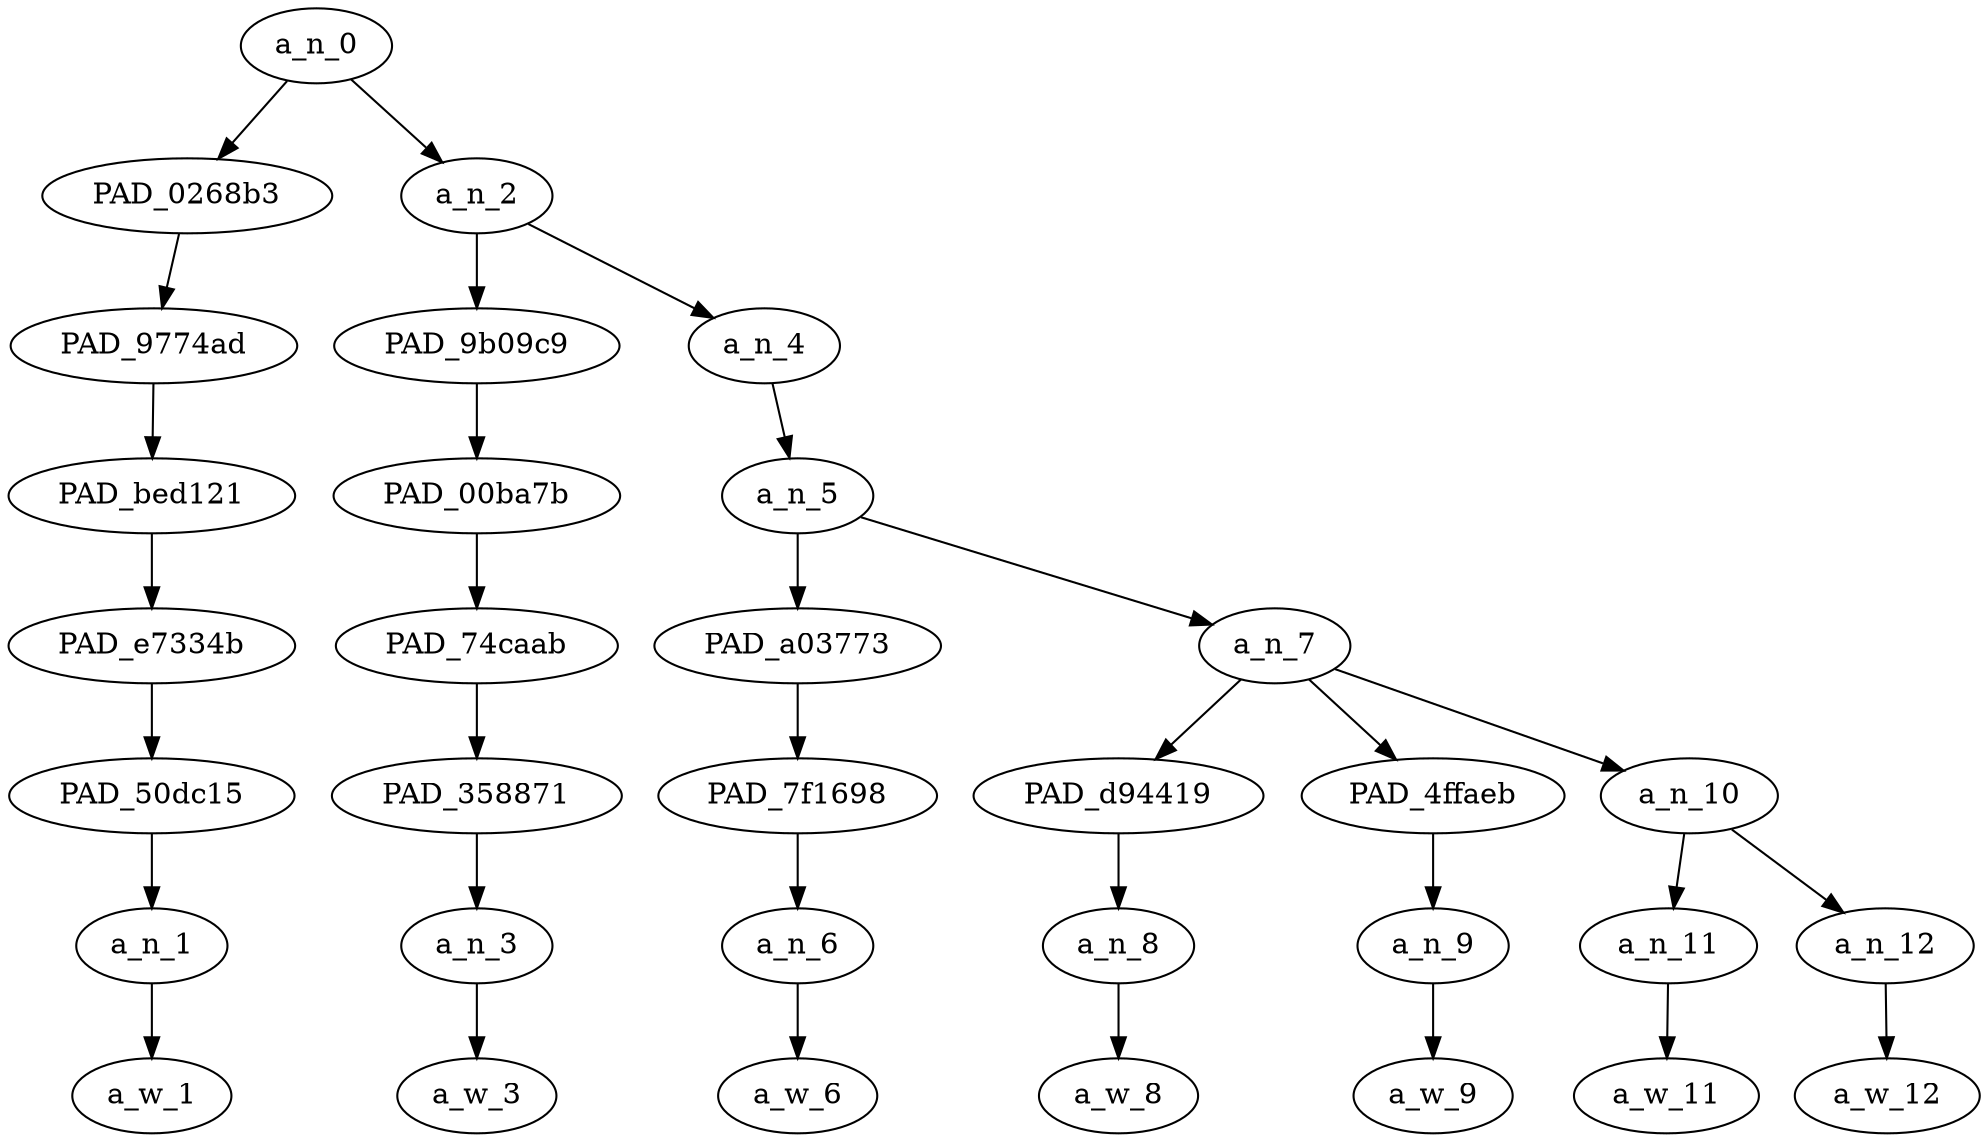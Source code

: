 strict digraph "" {
	a_n_0	[div_dir=1,
		index=0,
		level=7,
		pos="1.0208333333333335,7!",
		text_span="[0, 1, 2, 3, 4, 5, 6]",
		value=1.00000005];
	PAD_0268b3	[div_dir=-1,
		index=0,
		level=6,
		pos="0.0,6!",
		text_span="[0]",
		value=0.07385767];
	a_n_0 -> PAD_0268b3;
	a_n_2	[div_dir=1,
		index=1,
		level=6,
		pos="2.041666666666667,6!",
		text_span="[1, 2, 3, 4, 5, 6]",
		value=0.92494450];
	a_n_0 -> a_n_2;
	PAD_9774ad	[div_dir=-1,
		index=0,
		level=5,
		pos="0.0,5!",
		text_span="[0]",
		value=0.07385767];
	PAD_0268b3 -> PAD_9774ad;
	PAD_bed121	[div_dir=-1,
		index=0,
		level=4,
		pos="0.0,4!",
		text_span="[0]",
		value=0.07385767];
	PAD_9774ad -> PAD_bed121;
	PAD_e7334b	[div_dir=-1,
		index=0,
		level=3,
		pos="0.0,3!",
		text_span="[0]",
		value=0.07385767];
	PAD_bed121 -> PAD_e7334b;
	PAD_50dc15	[div_dir=-1,
		index=0,
		level=2,
		pos="0.0,2!",
		text_span="[0]",
		value=0.07385767];
	PAD_e7334b -> PAD_50dc15;
	a_n_1	[div_dir=-1,
		index=0,
		level=1,
		pos="0.0,1!",
		text_span="[0]",
		value=0.07385767];
	PAD_50dc15 -> a_n_1;
	a_w_1	[div_dir=0,
		index=0,
		level=0,
		pos="0,0!",
		text_span="[0]",
		value=amy];
	a_n_1 -> a_w_1;
	PAD_9b09c9	[div_dir=1,
		index=1,
		level=5,
		pos="1.0,5!",
		text_span="[1]",
		value=0.09141134];
	a_n_2 -> PAD_9b09c9;
	a_n_4	[div_dir=1,
		index=2,
		level=5,
		pos="3.0833333333333335,5!",
		text_span="[2, 3, 4, 5, 6]",
		value=0.83223918];
	a_n_2 -> a_n_4;
	PAD_00ba7b	[div_dir=1,
		index=1,
		level=4,
		pos="1.0,4!",
		text_span="[1]",
		value=0.09141134];
	PAD_9b09c9 -> PAD_00ba7b;
	PAD_74caab	[div_dir=1,
		index=1,
		level=3,
		pos="1.0,3!",
		text_span="[1]",
		value=0.09141134];
	PAD_00ba7b -> PAD_74caab;
	PAD_358871	[div_dir=1,
		index=1,
		level=2,
		pos="1.0,2!",
		text_span="[1]",
		value=0.09141134];
	PAD_74caab -> PAD_358871;
	a_n_3	[div_dir=1,
		index=1,
		level=1,
		pos="1.0,1!",
		text_span="[1]",
		value=0.09141134];
	PAD_358871 -> a_n_3;
	a_w_3	[div_dir=0,
		index=1,
		level=0,
		pos="1,0!",
		text_span="[1]",
		value=loves];
	a_n_3 -> a_w_3;
	a_n_5	[div_dir=1,
		index=2,
		level=4,
		pos="3.0833333333333335,4!",
		text_span="[2, 3, 4, 5, 6]",
		value=0.83103421];
	a_n_4 -> a_n_5;
	PAD_a03773	[div_dir=-1,
		index=2,
		level=3,
		pos="2.0,3!",
		text_span="[2]",
		value=0.05383835];
	a_n_5 -> PAD_a03773;
	a_n_7	[div_dir=1,
		index=3,
		level=3,
		pos="4.166666666666667,3!",
		text_span="[3, 4, 5, 6]",
		value=0.77599089];
	a_n_5 -> a_n_7;
	PAD_7f1698	[div_dir=-1,
		index=2,
		level=2,
		pos="2.0,2!",
		text_span="[2]",
		value=0.05383835];
	PAD_a03773 -> PAD_7f1698;
	a_n_6	[div_dir=-1,
		index=2,
		level=1,
		pos="2.0,1!",
		text_span="[2]",
		value=0.05383835];
	PAD_7f1698 -> a_n_6;
	a_w_6	[div_dir=0,
		index=2,
		level=0,
		pos="2,0!",
		text_span="[2]",
		value=to];
	a_n_6 -> a_w_6;
	PAD_d94419	[div_dir=1,
		index=3,
		level=2,
		pos="3.0,2!",
		text_span="[3]",
		value=0.21719621];
	a_n_7 -> PAD_d94419;
	PAD_4ffaeb	[div_dir=1,
		index=4,
		level=2,
		pos="4.0,2!",
		text_span="[4]",
		value=0.08882041];
	a_n_7 -> PAD_4ffaeb;
	a_n_10	[div_dir=1,
		index=5,
		level=2,
		pos="5.5,2!",
		text_span="[5, 6]",
		value=0.46867215];
	a_n_7 -> a_n_10;
	a_n_8	[div_dir=1,
		index=3,
		level=1,
		pos="3.0,1!",
		text_span="[3]",
		value=0.21719621];
	PAD_d94419 -> a_n_8;
	a_w_8	[div_dir=0,
		index=3,
		level=0,
		pos="3,0!",
		text_span="[3]",
		value=guzzle];
	a_n_8 -> a_w_8;
	a_n_9	[div_dir=1,
		index=4,
		level=1,
		pos="4.0,1!",
		text_span="[4]",
		value=0.08882041];
	PAD_4ffaeb -> a_n_9;
	a_w_9	[div_dir=0,
		index=4,
		level=0,
		pos="4,0!",
		text_span="[4]",
		value=down];
	a_n_9 -> a_w_9;
	a_n_11	[div_dir=1,
		index=5,
		level=1,
		pos="5.0,1!",
		text_span="[5]",
		value=0.32410536];
	a_n_10 -> a_n_11;
	a_n_12	[div_dir=1,
		index=6,
		level=1,
		pos="6.0,1!",
		text_span="[6]",
		value=0.14310877];
	a_n_10 -> a_n_12;
	a_w_11	[div_dir=0,
		index=5,
		level=0,
		pos="5,0!",
		text_span="[5]",
		value=nigger];
	a_n_11 -> a_w_11;
	a_w_12	[div_dir=0,
		index=6,
		level=0,
		pos="6,0!",
		text_span="[6]",
		value=cum];
	a_n_12 -> a_w_12;
}
